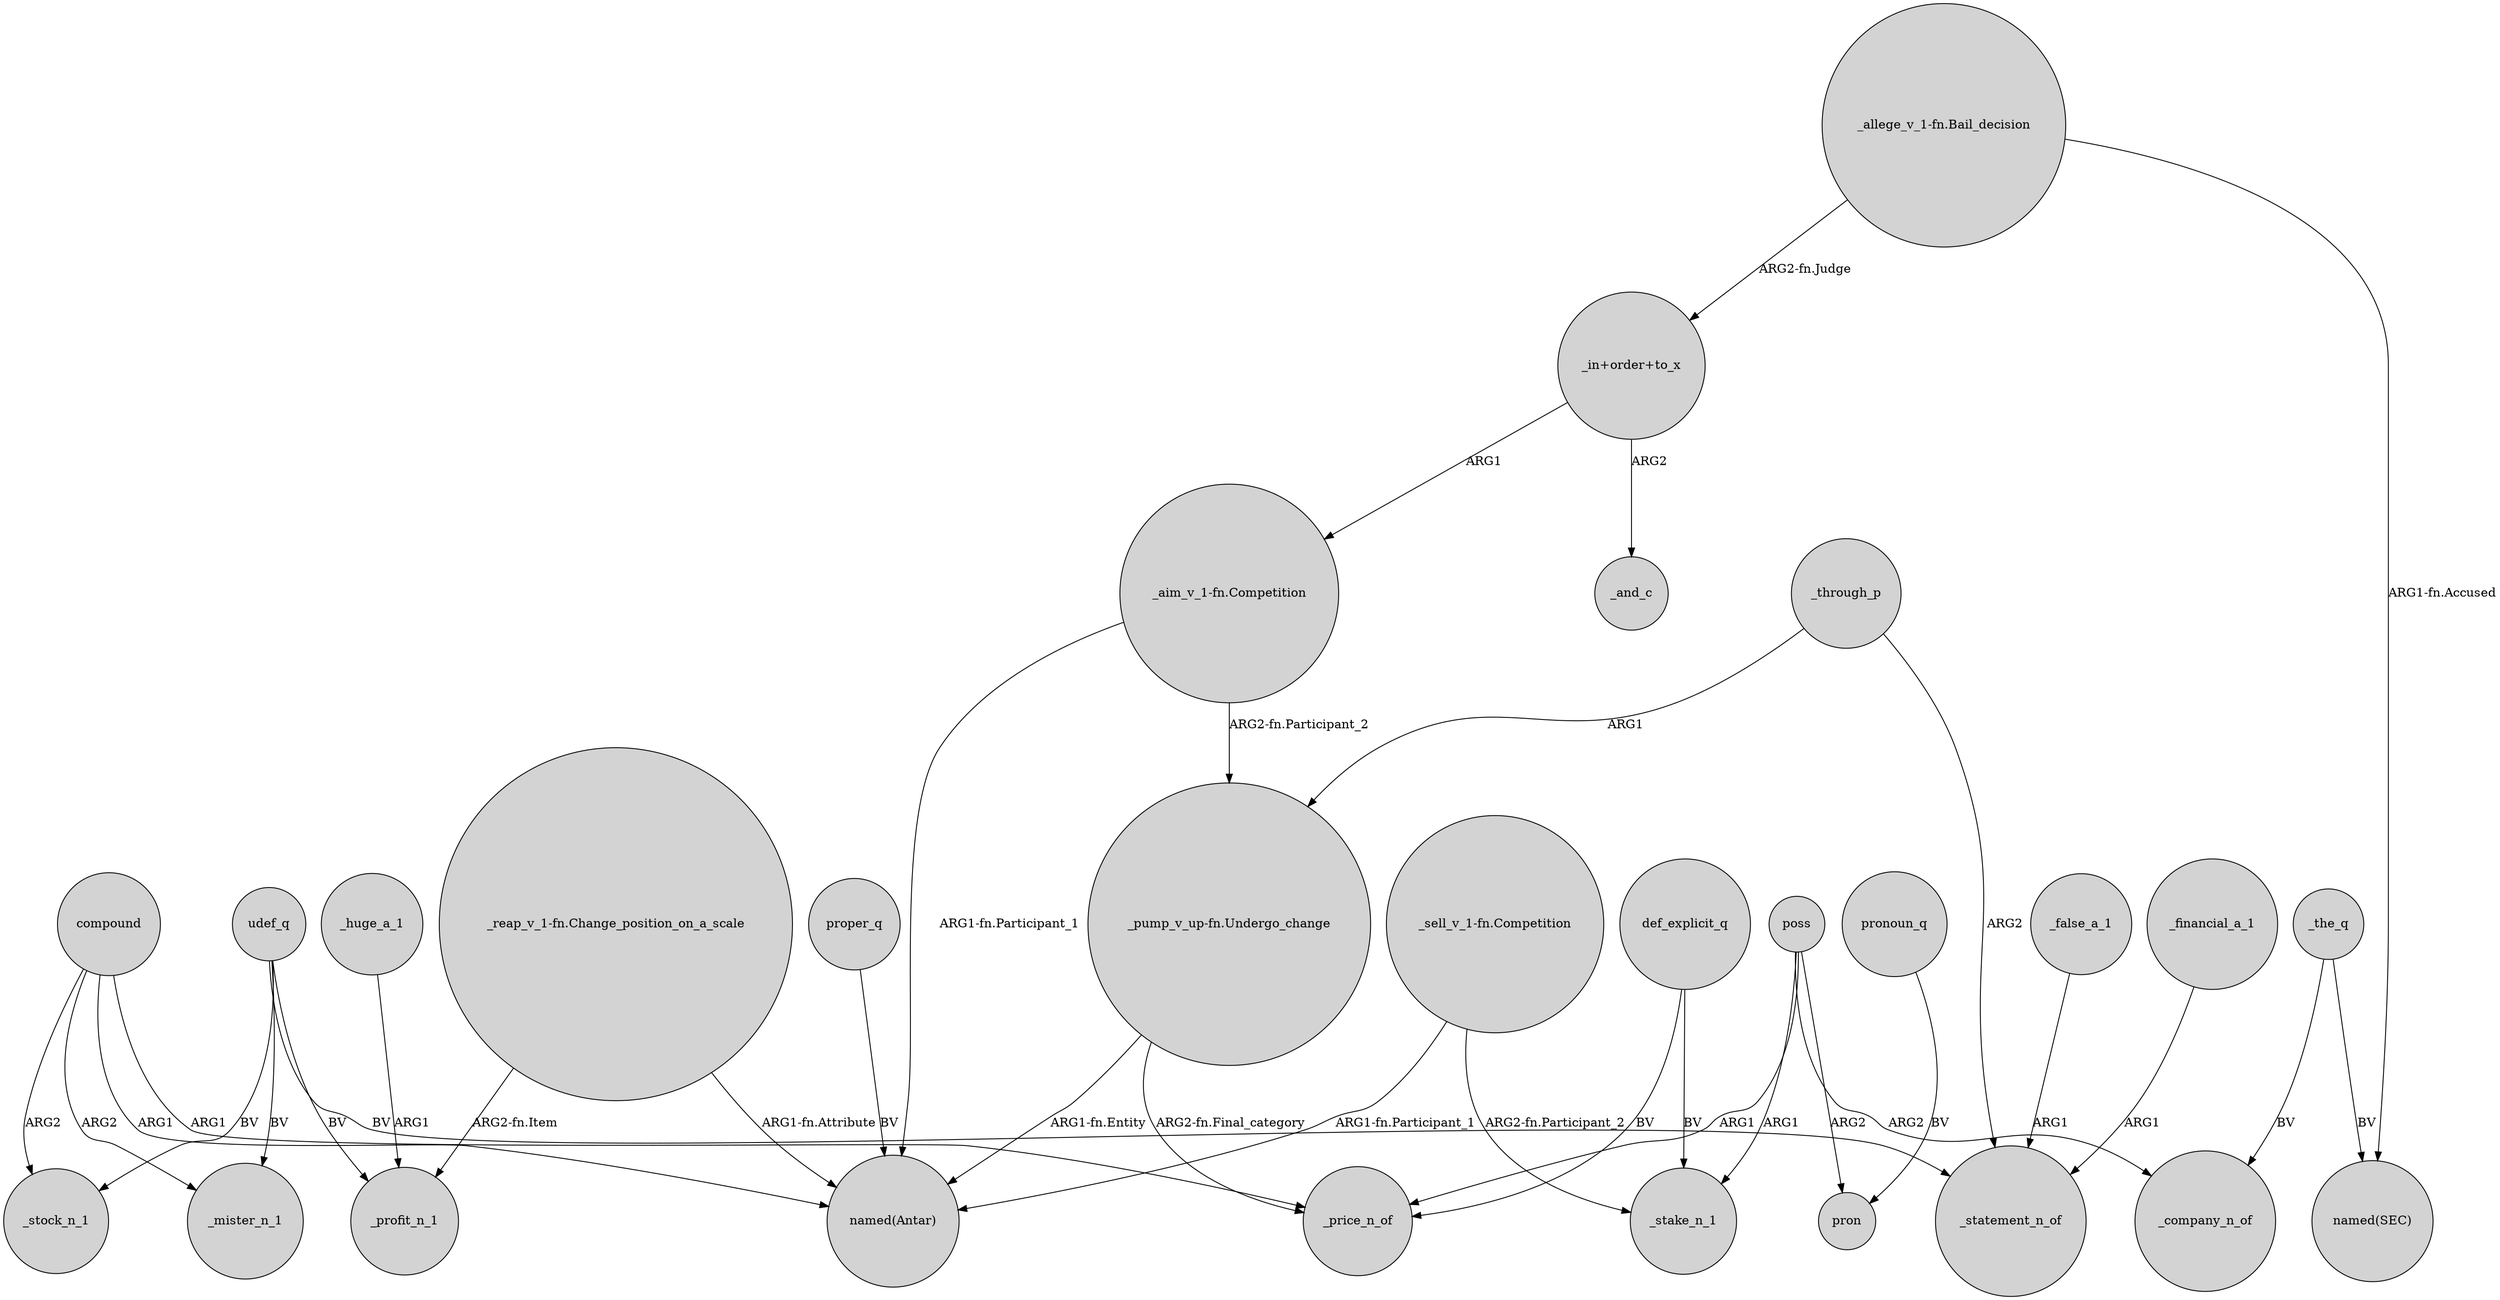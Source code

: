 digraph {
	node [shape=circle style=filled]
	compound -> _mister_n_1 [label=ARG2]
	"_reap_v_1-fn.Change_position_on_a_scale" -> "named(Antar)" [label="ARG1-fn.Attribute"]
	compound -> "named(Antar)" [label=ARG1]
	"_allege_v_1-fn.Bail_decision" -> "named(SEC)" [label="ARG1-fn.Accused"]
	udef_q -> _profit_n_1 [label=BV]
	udef_q -> _mister_n_1 [label=BV]
	udef_q -> _statement_n_of [label=BV]
	_huge_a_1 -> _profit_n_1 [label=ARG1]
	_false_a_1 -> _statement_n_of [label=ARG1]
	pronoun_q -> pron [label=BV]
	"_sell_v_1-fn.Competition" -> "named(Antar)" [label="ARG1-fn.Participant_1"]
	poss -> _price_n_of [label=ARG1]
	poss -> pron [label=ARG2]
	udef_q -> _stock_n_1 [label=BV]
	poss -> _company_n_of [label=ARG2]
	"_pump_v_up-fn.Undergo_change" -> _price_n_of [label="ARG2-fn.Final_category"]
	"_aim_v_1-fn.Competition" -> "named(Antar)" [label="ARG1-fn.Participant_1"]
	"_aim_v_1-fn.Competition" -> "_pump_v_up-fn.Undergo_change" [label="ARG2-fn.Participant_2"]
	_financial_a_1 -> _statement_n_of [label=ARG1]
	"_allege_v_1-fn.Bail_decision" -> "_in+order+to_x" [label="ARG2-fn.Judge"]
	compound -> _stock_n_1 [label=ARG2]
	def_explicit_q -> _stake_n_1 [label=BV]
	"_in+order+to_x" -> _and_c [label=ARG2]
	"_sell_v_1-fn.Competition" -> _stake_n_1 [label="ARG2-fn.Participant_2"]
	proper_q -> "named(Antar)" [label=BV]
	_through_p -> "_pump_v_up-fn.Undergo_change" [label=ARG1]
	"_in+order+to_x" -> "_aim_v_1-fn.Competition" [label=ARG1]
	"_pump_v_up-fn.Undergo_change" -> "named(Antar)" [label="ARG1-fn.Entity"]
	_through_p -> _statement_n_of [label=ARG2]
	compound -> _price_n_of [label=ARG1]
	_the_q -> _company_n_of [label=BV]
	poss -> _stake_n_1 [label=ARG1]
	_the_q -> "named(SEC)" [label=BV]
	def_explicit_q -> _price_n_of [label=BV]
	"_reap_v_1-fn.Change_position_on_a_scale" -> _profit_n_1 [label="ARG2-fn.Item"]
}
